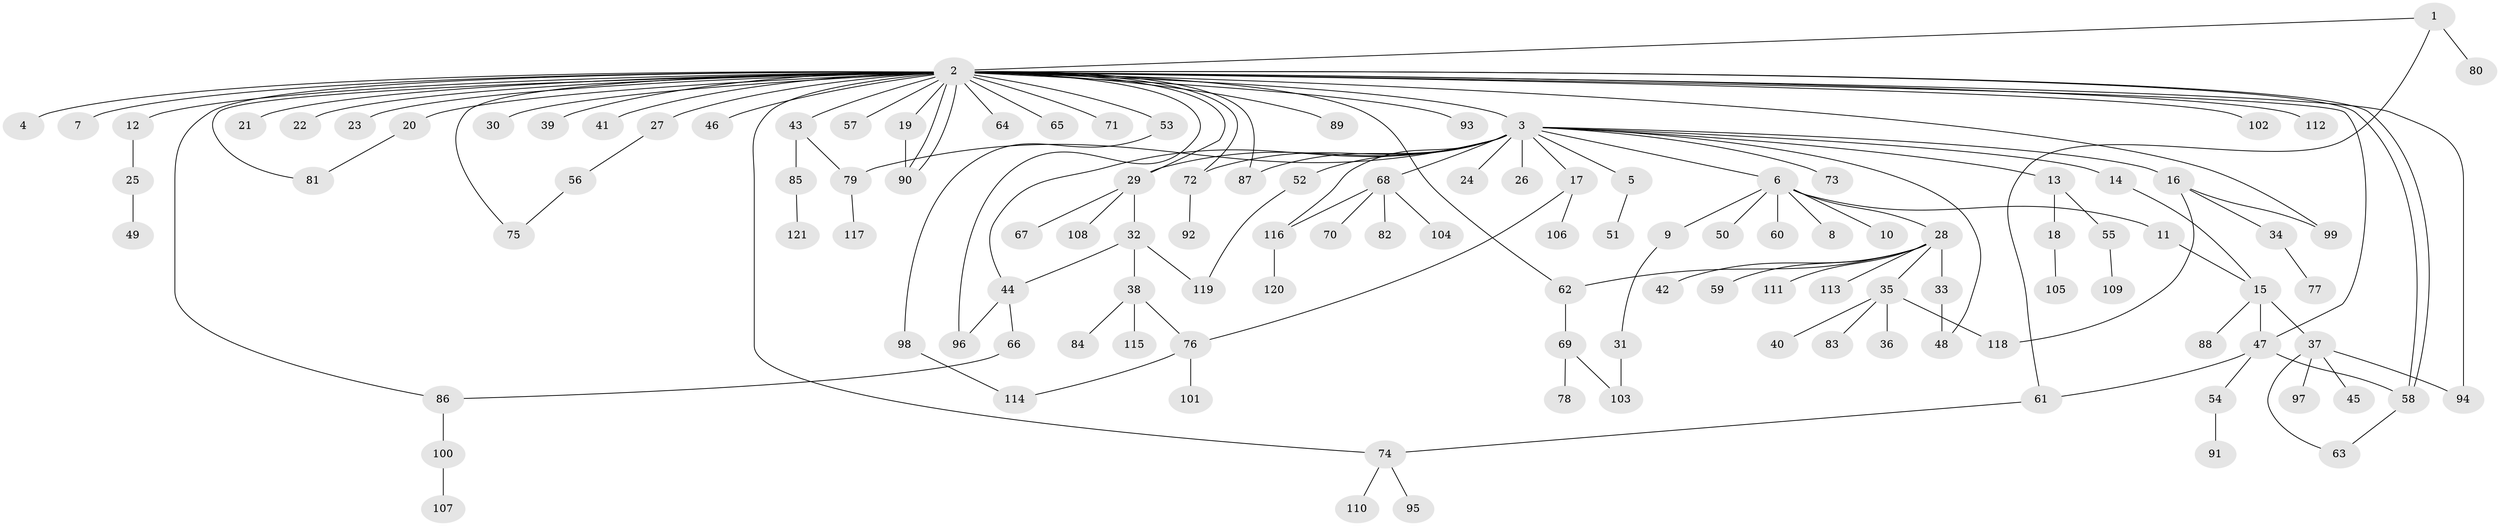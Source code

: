 // coarse degree distribution, {2: 0.2054794520547945, 35: 0.0136986301369863, 18: 0.0136986301369863, 1: 0.5068493150684932, 7: 0.0136986301369863, 3: 0.1643835616438356, 4: 0.0547945205479452, 5: 0.0136986301369863, 6: 0.0136986301369863}
// Generated by graph-tools (version 1.1) at 2025/50/03/04/25 22:50:10]
// undirected, 121 vertices, 148 edges
graph export_dot {
  node [color=gray90,style=filled];
  1;
  2;
  3;
  4;
  5;
  6;
  7;
  8;
  9;
  10;
  11;
  12;
  13;
  14;
  15;
  16;
  17;
  18;
  19;
  20;
  21;
  22;
  23;
  24;
  25;
  26;
  27;
  28;
  29;
  30;
  31;
  32;
  33;
  34;
  35;
  36;
  37;
  38;
  39;
  40;
  41;
  42;
  43;
  44;
  45;
  46;
  47;
  48;
  49;
  50;
  51;
  52;
  53;
  54;
  55;
  56;
  57;
  58;
  59;
  60;
  61;
  62;
  63;
  64;
  65;
  66;
  67;
  68;
  69;
  70;
  71;
  72;
  73;
  74;
  75;
  76;
  77;
  78;
  79;
  80;
  81;
  82;
  83;
  84;
  85;
  86;
  87;
  88;
  89;
  90;
  91;
  92;
  93;
  94;
  95;
  96;
  97;
  98;
  99;
  100;
  101;
  102;
  103;
  104;
  105;
  106;
  107;
  108;
  109;
  110;
  111;
  112;
  113;
  114;
  115;
  116;
  117;
  118;
  119;
  120;
  121;
  1 -- 2;
  1 -- 61;
  1 -- 80;
  2 -- 3;
  2 -- 4;
  2 -- 7;
  2 -- 12;
  2 -- 19;
  2 -- 20;
  2 -- 21;
  2 -- 22;
  2 -- 23;
  2 -- 27;
  2 -- 29;
  2 -- 30;
  2 -- 39;
  2 -- 41;
  2 -- 43;
  2 -- 46;
  2 -- 47;
  2 -- 53;
  2 -- 57;
  2 -- 58;
  2 -- 58;
  2 -- 62;
  2 -- 64;
  2 -- 65;
  2 -- 71;
  2 -- 72;
  2 -- 74;
  2 -- 75;
  2 -- 81;
  2 -- 86;
  2 -- 87;
  2 -- 89;
  2 -- 90;
  2 -- 90;
  2 -- 93;
  2 -- 94;
  2 -- 96;
  2 -- 99;
  2 -- 102;
  2 -- 112;
  3 -- 5;
  3 -- 6;
  3 -- 13;
  3 -- 14;
  3 -- 16;
  3 -- 17;
  3 -- 24;
  3 -- 26;
  3 -- 29;
  3 -- 44;
  3 -- 48;
  3 -- 52;
  3 -- 68;
  3 -- 72;
  3 -- 73;
  3 -- 79;
  3 -- 87;
  3 -- 116;
  5 -- 51;
  6 -- 8;
  6 -- 9;
  6 -- 10;
  6 -- 11;
  6 -- 28;
  6 -- 50;
  6 -- 60;
  9 -- 31;
  11 -- 15;
  12 -- 25;
  13 -- 18;
  13 -- 55;
  14 -- 15;
  15 -- 37;
  15 -- 47;
  15 -- 88;
  16 -- 34;
  16 -- 99;
  16 -- 118;
  17 -- 76;
  17 -- 106;
  18 -- 105;
  19 -- 90;
  20 -- 81;
  25 -- 49;
  27 -- 56;
  28 -- 33;
  28 -- 35;
  28 -- 42;
  28 -- 59;
  28 -- 62;
  28 -- 111;
  28 -- 113;
  29 -- 32;
  29 -- 67;
  29 -- 108;
  31 -- 103;
  32 -- 38;
  32 -- 44;
  32 -- 119;
  33 -- 48;
  34 -- 77;
  35 -- 36;
  35 -- 40;
  35 -- 83;
  35 -- 118;
  37 -- 45;
  37 -- 63;
  37 -- 94;
  37 -- 97;
  38 -- 76;
  38 -- 84;
  38 -- 115;
  43 -- 79;
  43 -- 85;
  44 -- 66;
  44 -- 96;
  47 -- 54;
  47 -- 58;
  47 -- 61;
  52 -- 119;
  53 -- 98;
  54 -- 91;
  55 -- 109;
  56 -- 75;
  58 -- 63;
  61 -- 74;
  62 -- 69;
  66 -- 86;
  68 -- 70;
  68 -- 82;
  68 -- 104;
  68 -- 116;
  69 -- 78;
  69 -- 103;
  72 -- 92;
  74 -- 95;
  74 -- 110;
  76 -- 101;
  76 -- 114;
  79 -- 117;
  85 -- 121;
  86 -- 100;
  98 -- 114;
  100 -- 107;
  116 -- 120;
}
